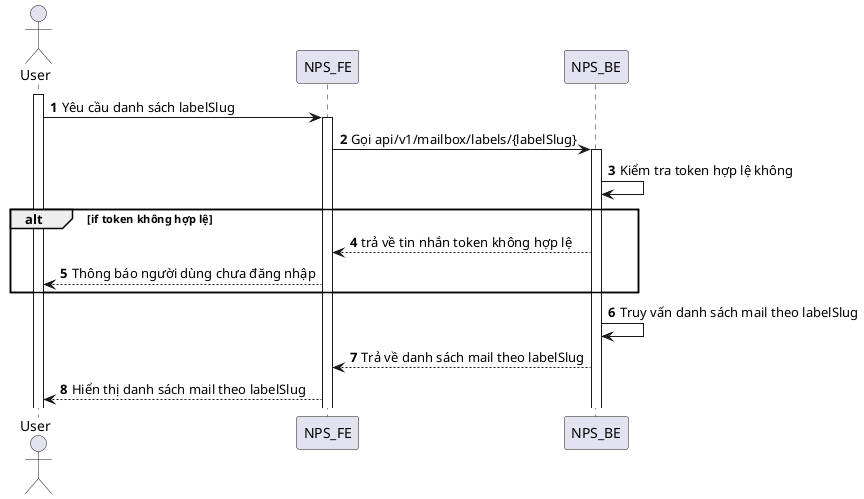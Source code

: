 @startuml
autonumber
actor User
activate User
User -> NPS_FE: Yêu cầu danh sách labelSlug
activate NPS_FE
NPS_FE -> NPS_BE: Gọi api/v1/mailbox/labels/{labelSlug}
activate NPS_BE
NPS_BE -> NPS_BE: Kiểm tra token hợp lệ không
alt if token không hợp lệ
NPS_BE --> NPS_FE: trả về tin nhắn token không hợp lệ
NPS_FE --> User: Thông báo người dùng chưa đăng nhập
end
NPS_BE -> NPS_BE: Truy vấn danh sách mail theo labelSlug
NPS_BE --> NPS_FE: Trả về danh sách mail theo labelSlug
NPS_FE --> User: Hiển thị danh sách mail theo labelSlug
@enduml